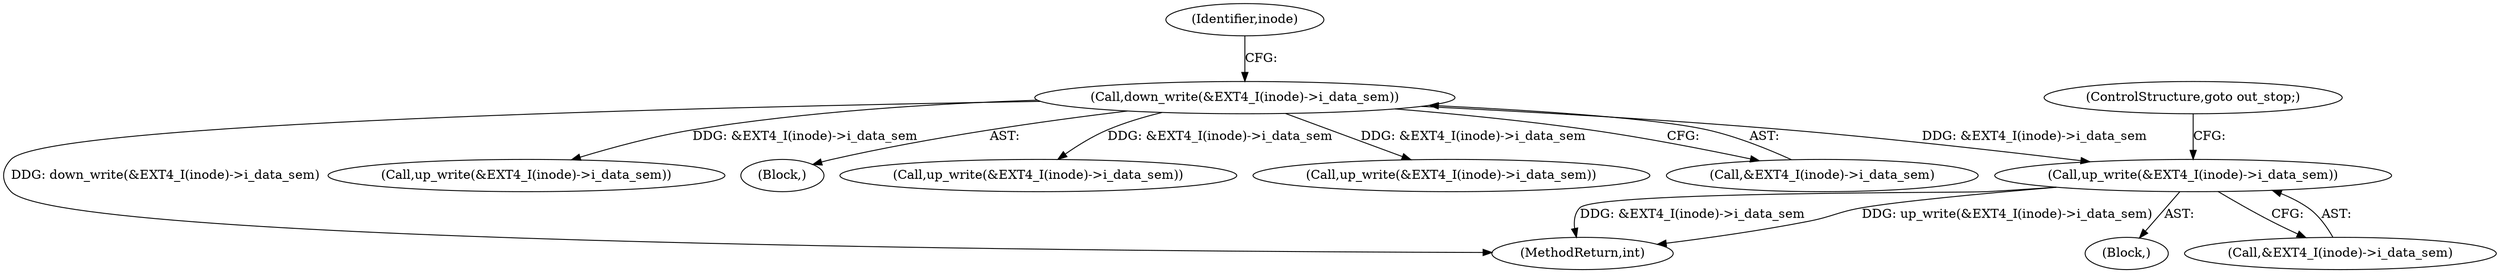 digraph "0_linux_ea3d7209ca01da209cda6f0dea8be9cc4b7a933b_0@API" {
"1000418" [label="(Call,up_write(&EXT4_I(inode)->i_data_sem))"];
"1000326" [label="(Call,down_write(&EXT4_I(inode)->i_data_sem))"];
"1000418" [label="(Call,up_write(&EXT4_I(inode)->i_data_sem))"];
"1000481" [label="(MethodReturn,int)"];
"1000417" [label="(Block,)"];
"1000326" [label="(Call,down_write(&EXT4_I(inode)->i_data_sem))"];
"1000345" [label="(Call,up_write(&EXT4_I(inode)->i_data_sem))"];
"1000117" [label="(Block,)"];
"1000424" [label="(ControlStructure,goto out_stop;)"];
"1000333" [label="(Identifier,inode)"];
"1000419" [label="(Call,&EXT4_I(inode)->i_data_sem)"];
"1000456" [label="(Call,up_write(&EXT4_I(inode)->i_data_sem))"];
"1000436" [label="(Call,up_write(&EXT4_I(inode)->i_data_sem))"];
"1000327" [label="(Call,&EXT4_I(inode)->i_data_sem)"];
"1000418" -> "1000417"  [label="AST: "];
"1000418" -> "1000419"  [label="CFG: "];
"1000419" -> "1000418"  [label="AST: "];
"1000424" -> "1000418"  [label="CFG: "];
"1000418" -> "1000481"  [label="DDG: up_write(&EXT4_I(inode)->i_data_sem)"];
"1000418" -> "1000481"  [label="DDG: &EXT4_I(inode)->i_data_sem"];
"1000326" -> "1000418"  [label="DDG: &EXT4_I(inode)->i_data_sem"];
"1000326" -> "1000117"  [label="AST: "];
"1000326" -> "1000327"  [label="CFG: "];
"1000327" -> "1000326"  [label="AST: "];
"1000333" -> "1000326"  [label="CFG: "];
"1000326" -> "1000481"  [label="DDG: down_write(&EXT4_I(inode)->i_data_sem)"];
"1000326" -> "1000345"  [label="DDG: &EXT4_I(inode)->i_data_sem"];
"1000326" -> "1000436"  [label="DDG: &EXT4_I(inode)->i_data_sem"];
"1000326" -> "1000456"  [label="DDG: &EXT4_I(inode)->i_data_sem"];
}
